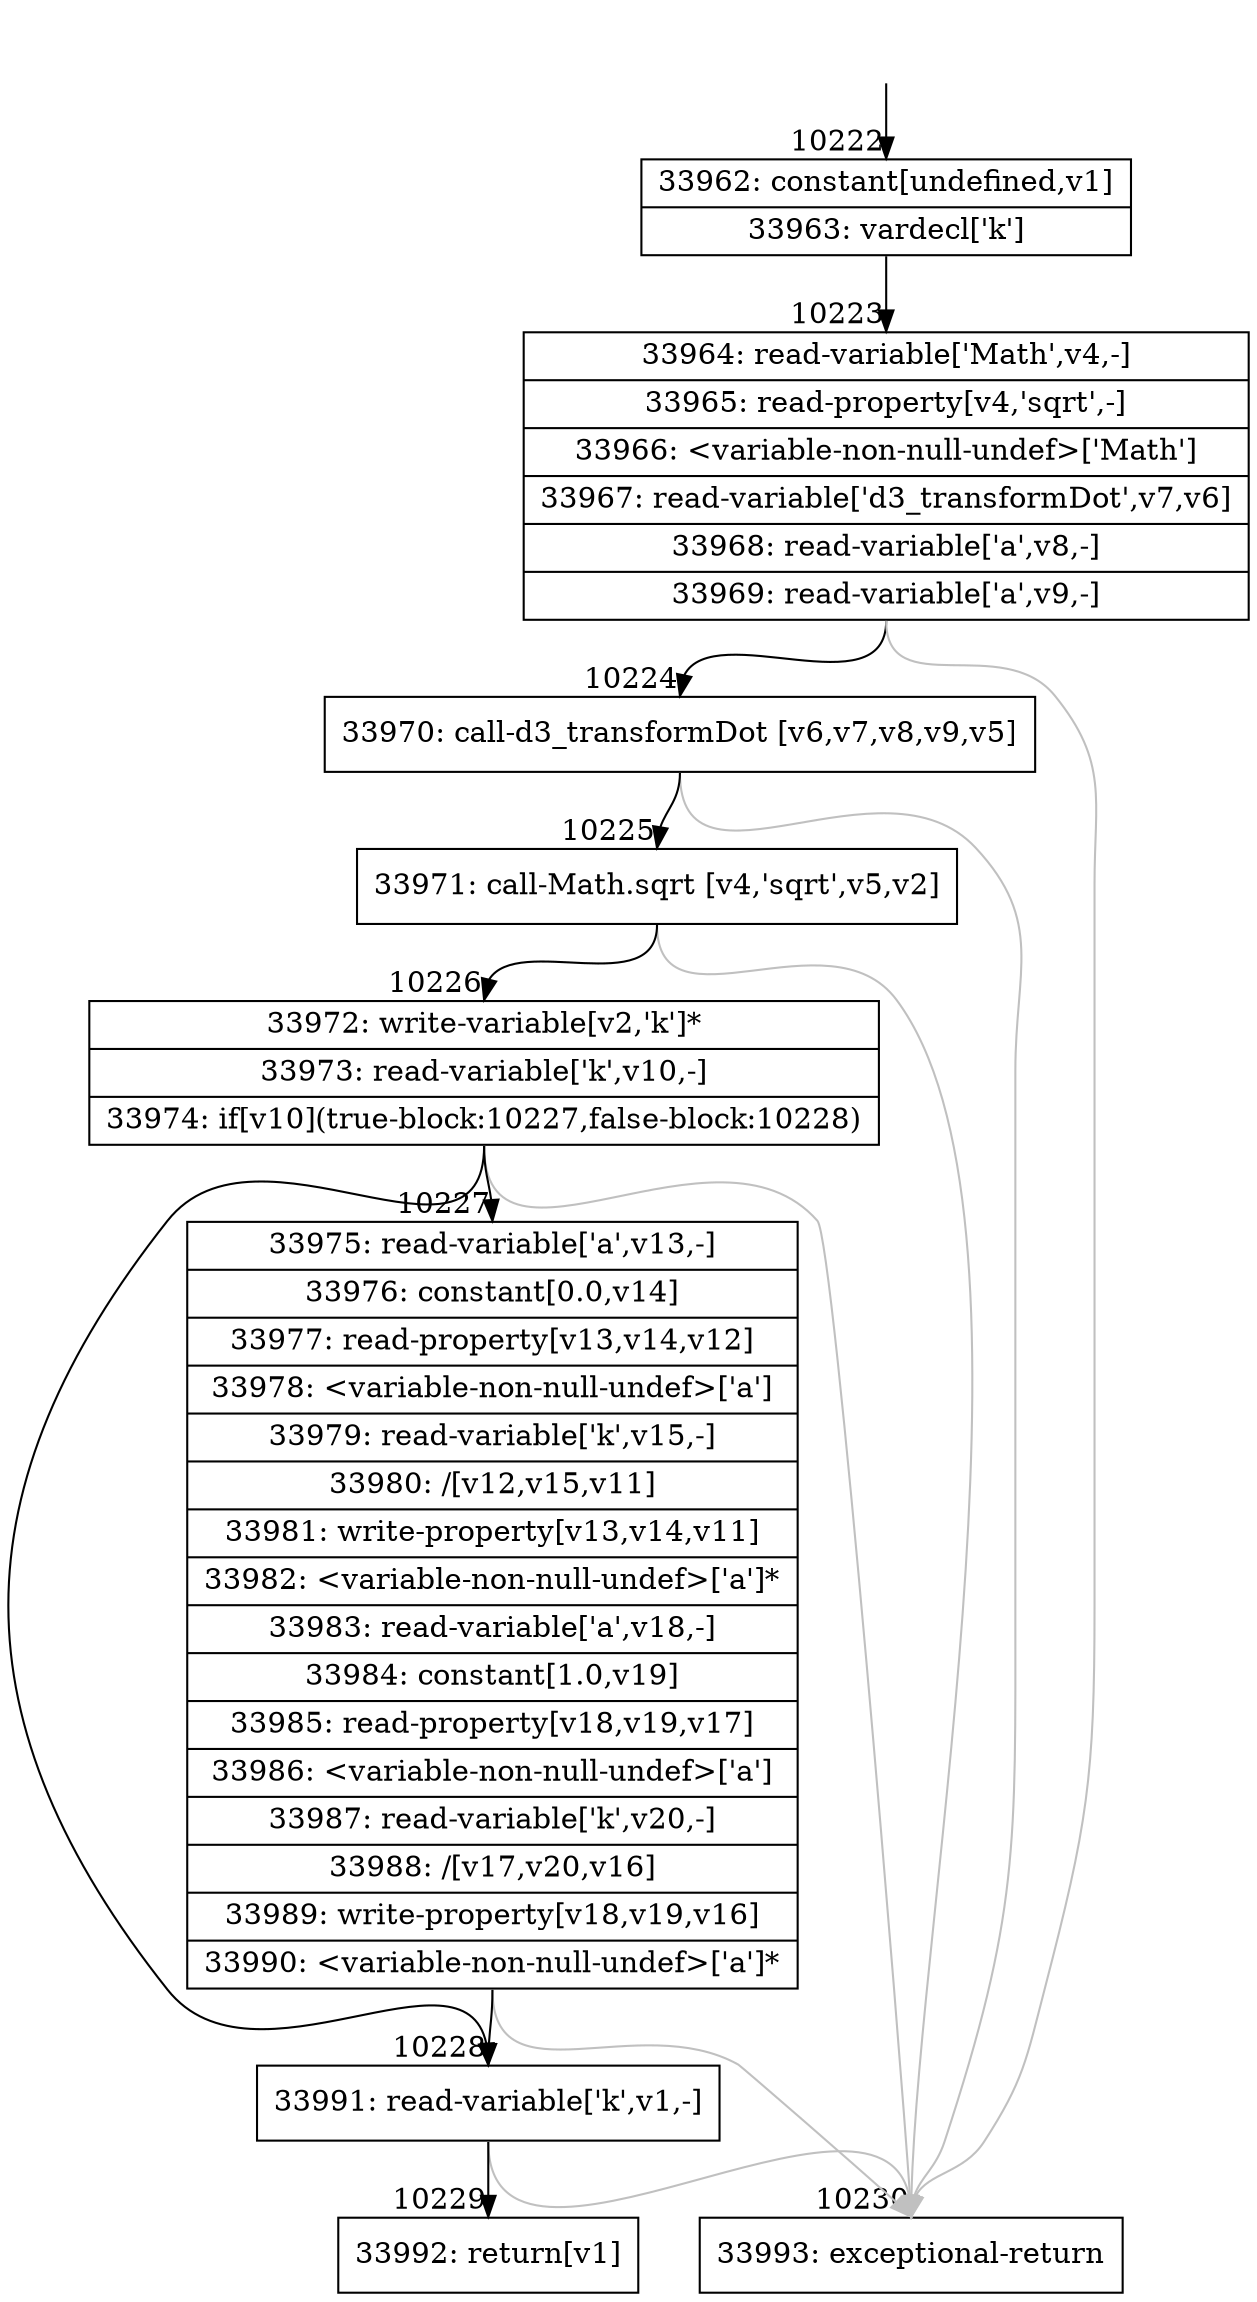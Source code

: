 digraph {
rankdir="TD"
BB_entry942[shape=none,label=""];
BB_entry942 -> BB10222 [tailport=s, headport=n, headlabel="    10222"]
BB10222 [shape=record label="{33962: constant[undefined,v1]|33963: vardecl['k']}" ] 
BB10222 -> BB10223 [tailport=s, headport=n, headlabel="      10223"]
BB10223 [shape=record label="{33964: read-variable['Math',v4,-]|33965: read-property[v4,'sqrt',-]|33966: \<variable-non-null-undef\>['Math']|33967: read-variable['d3_transformDot',v7,v6]|33968: read-variable['a',v8,-]|33969: read-variable['a',v9,-]}" ] 
BB10223 -> BB10224 [tailport=s, headport=n, headlabel="      10224"]
BB10223 -> BB10230 [tailport=s, headport=n, color=gray, headlabel="      10230"]
BB10224 [shape=record label="{33970: call-d3_transformDot [v6,v7,v8,v9,v5]}" ] 
BB10224 -> BB10225 [tailport=s, headport=n, headlabel="      10225"]
BB10224 -> BB10230 [tailport=s, headport=n, color=gray]
BB10225 [shape=record label="{33971: call-Math.sqrt [v4,'sqrt',v5,v2]}" ] 
BB10225 -> BB10226 [tailport=s, headport=n, headlabel="      10226"]
BB10225 -> BB10230 [tailport=s, headport=n, color=gray]
BB10226 [shape=record label="{33972: write-variable[v2,'k']*|33973: read-variable['k',v10,-]|33974: if[v10](true-block:10227,false-block:10228)}" ] 
BB10226 -> BB10227 [tailport=s, headport=n, headlabel="      10227"]
BB10226 -> BB10228 [tailport=s, headport=n, headlabel="      10228"]
BB10226 -> BB10230 [tailport=s, headport=n, color=gray]
BB10227 [shape=record label="{33975: read-variable['a',v13,-]|33976: constant[0.0,v14]|33977: read-property[v13,v14,v12]|33978: \<variable-non-null-undef\>['a']|33979: read-variable['k',v15,-]|33980: /[v12,v15,v11]|33981: write-property[v13,v14,v11]|33982: \<variable-non-null-undef\>['a']*|33983: read-variable['a',v18,-]|33984: constant[1.0,v19]|33985: read-property[v18,v19,v17]|33986: \<variable-non-null-undef\>['a']|33987: read-variable['k',v20,-]|33988: /[v17,v20,v16]|33989: write-property[v18,v19,v16]|33990: \<variable-non-null-undef\>['a']*}" ] 
BB10227 -> BB10228 [tailport=s, headport=n]
BB10227 -> BB10230 [tailport=s, headport=n, color=gray]
BB10228 [shape=record label="{33991: read-variable['k',v1,-]}" ] 
BB10228 -> BB10229 [tailport=s, headport=n, headlabel="      10229"]
BB10228 -> BB10230 [tailport=s, headport=n, color=gray]
BB10229 [shape=record label="{33992: return[v1]}" ] 
BB10230 [shape=record label="{33993: exceptional-return}" ] 
//#$~ 5973
}
